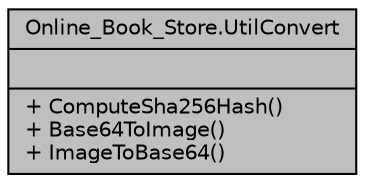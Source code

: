 digraph "Online_Book_Store.UtilConvert"
{
 // LATEX_PDF_SIZE
  edge [fontname="Helvetica",fontsize="10",labelfontname="Helvetica",labelfontsize="10"];
  node [fontname="Helvetica",fontsize="10",shape=record];
  Node1 [label="{Online_Book_Store.UtilConvert\n||+ ComputeSha256Hash()\l+ Base64ToImage()\l+ ImageToBase64()\l}",height=0.2,width=0.4,color="black", fillcolor="grey75", style="filled", fontcolor="black",tooltip="This file includes to file convert operations."];
}
